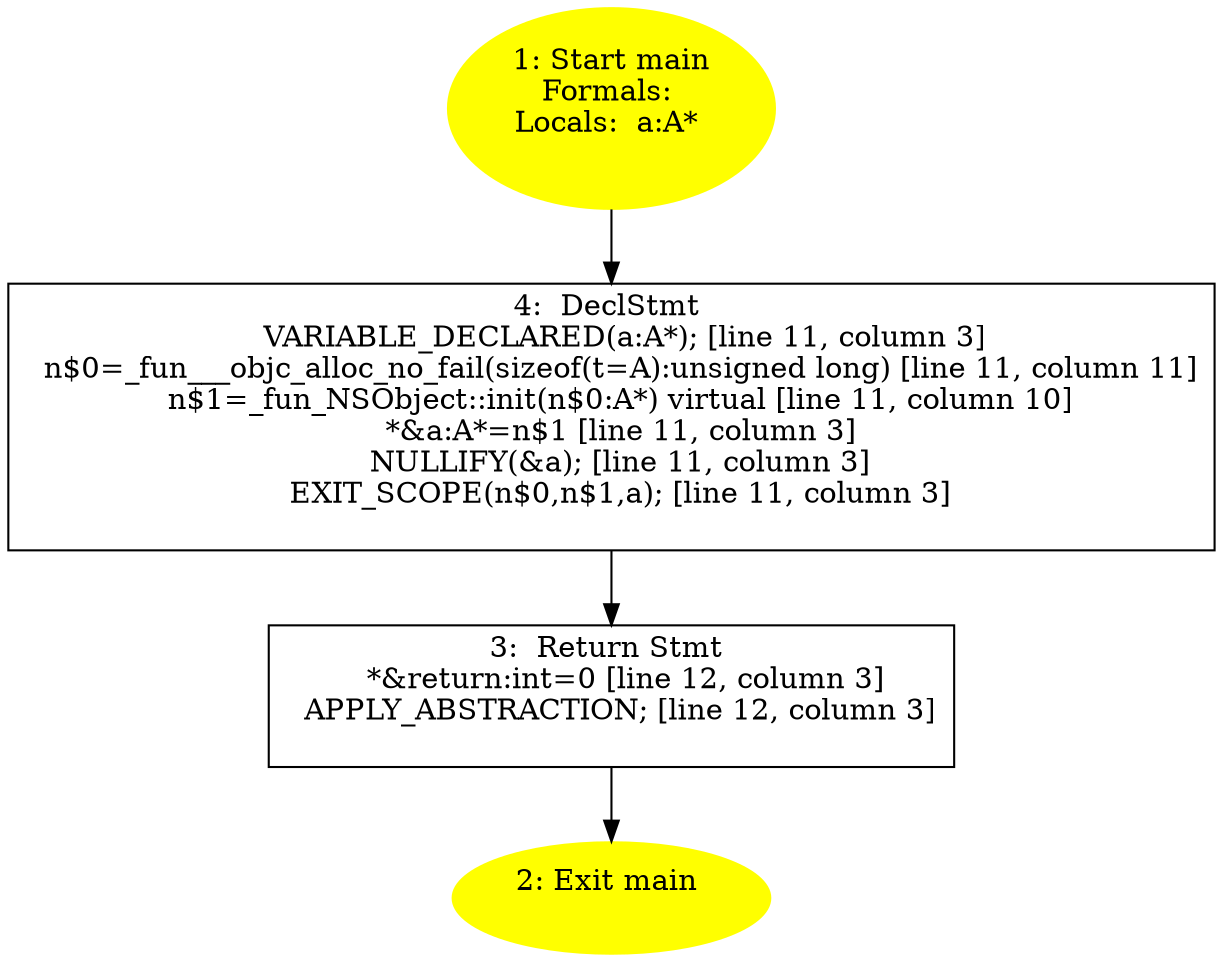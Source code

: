 /* @generated */
digraph cfg {
"main.fad58de7366495db4650cfefac2fcd61_1" [label="1: Start main\nFormals: \nLocals:  a:A* \n  " color=yellow style=filled]
	

	 "main.fad58de7366495db4650cfefac2fcd61_1" -> "main.fad58de7366495db4650cfefac2fcd61_4" ;
"main.fad58de7366495db4650cfefac2fcd61_2" [label="2: Exit main \n  " color=yellow style=filled]
	

"main.fad58de7366495db4650cfefac2fcd61_3" [label="3:  Return Stmt \n   *&return:int=0 [line 12, column 3]\n  APPLY_ABSTRACTION; [line 12, column 3]\n " shape="box"]
	

	 "main.fad58de7366495db4650cfefac2fcd61_3" -> "main.fad58de7366495db4650cfefac2fcd61_2" ;
"main.fad58de7366495db4650cfefac2fcd61_4" [label="4:  DeclStmt \n   VARIABLE_DECLARED(a:A*); [line 11, column 3]\n  n$0=_fun___objc_alloc_no_fail(sizeof(t=A):unsigned long) [line 11, column 11]\n  n$1=_fun_NSObject::init(n$0:A*) virtual [line 11, column 10]\n  *&a:A*=n$1 [line 11, column 3]\n  NULLIFY(&a); [line 11, column 3]\n  EXIT_SCOPE(n$0,n$1,a); [line 11, column 3]\n " shape="box"]
	

	 "main.fad58de7366495db4650cfefac2fcd61_4" -> "main.fad58de7366495db4650cfefac2fcd61_3" ;
}
